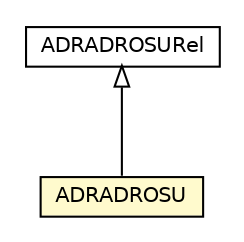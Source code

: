 #!/usr/local/bin/dot
#
# Class diagram 
# Generated by UMLGraph version R5_6-24-gf6e263 (http://www.umlgraph.org/)
#

digraph G {
	edge [fontname="Helvetica",fontsize=10,labelfontname="Helvetica",labelfontsize=10];
	node [fontname="Helvetica",fontsize=10,shape=plaintext];
	nodesep=0.25;
	ranksep=0.5;
	// nl.egem.stuf.sector.bg._0204.ADRADROSURel
	c20778 [label=<<table title="nl.egem.stuf.sector.bg._0204.ADRADROSURel" border="0" cellborder="1" cellspacing="0" cellpadding="2" port="p" href="./ADRADROSURel.html">
		<tr><td><table border="0" cellspacing="0" cellpadding="1">
<tr><td align="center" balign="center"> ADRADROSURel </td></tr>
		</table></td></tr>
		</table>>, URL="./ADRADROSURel.html", fontname="Helvetica", fontcolor="black", fontsize=10.0];
	// nl.egem.stuf.sector.bg._0204.ADRKennisgeving.ADRADROSU
	c20823 [label=<<table title="nl.egem.stuf.sector.bg._0204.ADRKennisgeving.ADRADROSU" border="0" cellborder="1" cellspacing="0" cellpadding="2" port="p" bgcolor="lemonChiffon" href="./ADRKennisgeving.ADRADROSU.html">
		<tr><td><table border="0" cellspacing="0" cellpadding="1">
<tr><td align="center" balign="center"> ADRADROSU </td></tr>
		</table></td></tr>
		</table>>, URL="./ADRKennisgeving.ADRADROSU.html", fontname="Helvetica", fontcolor="black", fontsize=10.0];
	//nl.egem.stuf.sector.bg._0204.ADRKennisgeving.ADRADROSU extends nl.egem.stuf.sector.bg._0204.ADRADROSURel
	c20778:p -> c20823:p [dir=back,arrowtail=empty];
}

